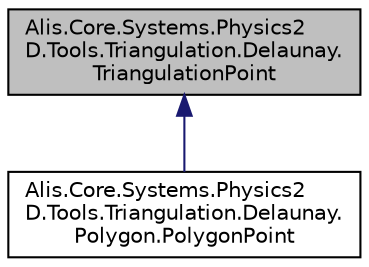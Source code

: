 digraph "Alis.Core.Systems.Physics2D.Tools.Triangulation.Delaunay.TriangulationPoint"
{
 // LATEX_PDF_SIZE
  edge [fontname="Helvetica",fontsize="10",labelfontname="Helvetica",labelfontsize="10"];
  node [fontname="Helvetica",fontsize="10",shape=record];
  Node1 [label="Alis.Core.Systems.Physics2\lD.Tools.Triangulation.Delaunay.\lTriangulationPoint",height=0.2,width=0.4,color="black", fillcolor="grey75", style="filled", fontcolor="black",tooltip="The triangulation point class"];
  Node1 -> Node2 [dir="back",color="midnightblue",fontsize="10",style="solid",fontname="Helvetica"];
  Node2 [label="Alis.Core.Systems.Physics2\lD.Tools.Triangulation.Delaunay.\lPolygon.PolygonPoint",height=0.2,width=0.4,color="black", fillcolor="white", style="filled",URL="$class_alis_1_1_core_1_1_systems_1_1_physics2_d_1_1_tools_1_1_triangulation_1_1_delaunay_1_1_polygon_1_1_polygon_point.html",tooltip="The polygon point class"];
}
